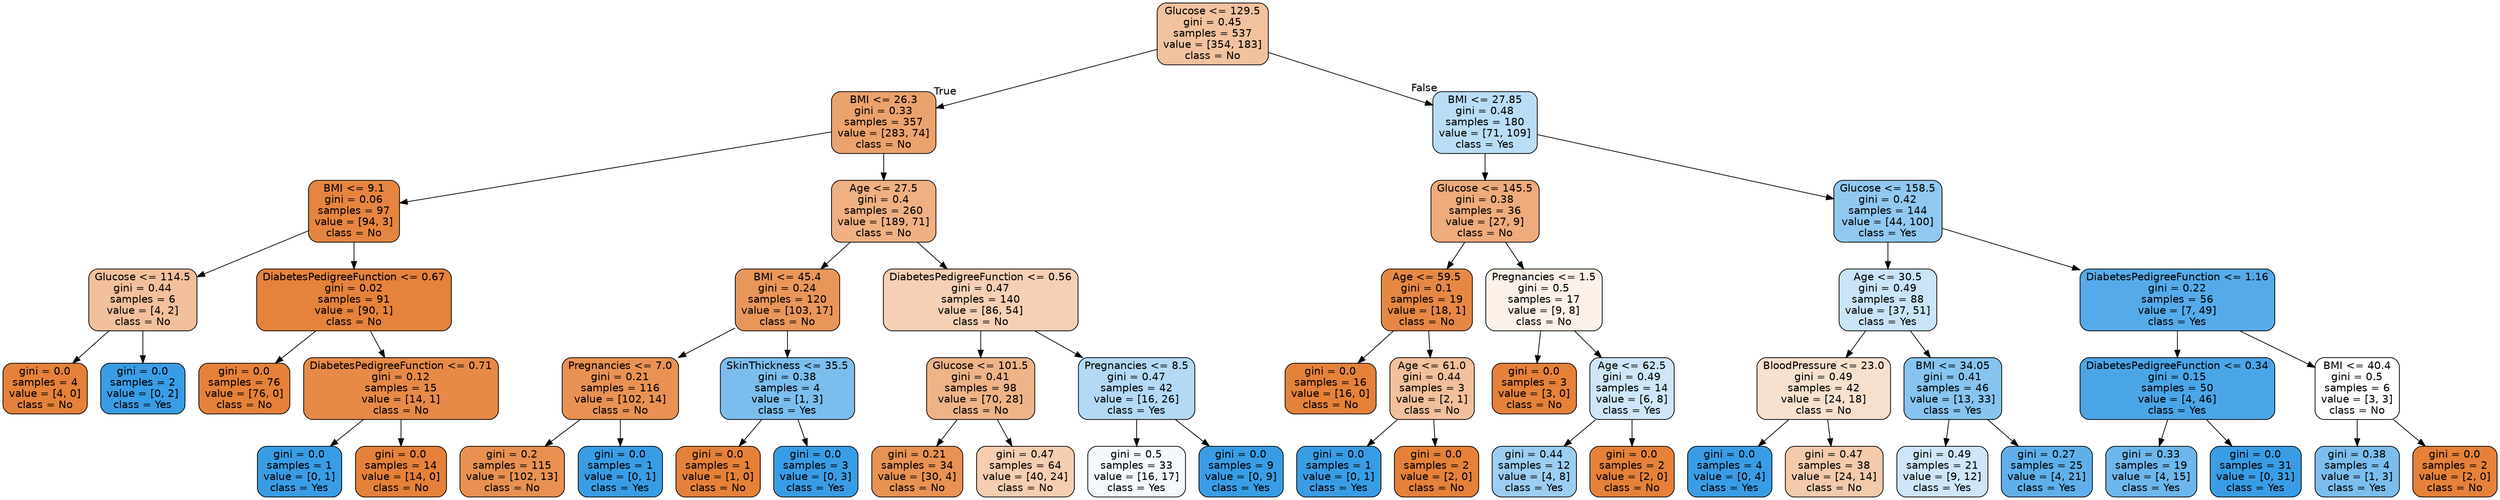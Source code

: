 digraph Tree {
node [shape=box, style="filled, rounded", color="black", fontname="helvetica"] ;
edge [fontname="helvetica"] ;
0 [label="Glucose <= 129.5\ngini = 0.45\nsamples = 537\nvalue = [354, 183]\nclass = No", fillcolor="#f2c29f"] ;
1 [label="BMI <= 26.3\ngini = 0.33\nsamples = 357\nvalue = [283, 74]\nclass = No", fillcolor="#eca26d"] ;
0 -> 1 [labeldistance=2.5, labelangle=45, headlabel="True"] ;
2 [label="BMI <= 9.1\ngini = 0.06\nsamples = 97\nvalue = [94, 3]\nclass = No", fillcolor="#e6853f"] ;
1 -> 2 ;
3 [label="Glucose <= 114.5\ngini = 0.44\nsamples = 6\nvalue = [4, 2]\nclass = No", fillcolor="#f2c09c"] ;
2 -> 3 ;
4 [label="gini = 0.0\nsamples = 4\nvalue = [4, 0]\nclass = No", fillcolor="#e58139"] ;
3 -> 4 ;
5 [label="gini = 0.0\nsamples = 2\nvalue = [0, 2]\nclass = Yes", fillcolor="#399de5"] ;
3 -> 5 ;
6 [label="DiabetesPedigreeFunction <= 0.67\ngini = 0.02\nsamples = 91\nvalue = [90, 1]\nclass = No", fillcolor="#e5823b"] ;
2 -> 6 ;
7 [label="gini = 0.0\nsamples = 76\nvalue = [76, 0]\nclass = No", fillcolor="#e58139"] ;
6 -> 7 ;
8 [label="DiabetesPedigreeFunction <= 0.71\ngini = 0.12\nsamples = 15\nvalue = [14, 1]\nclass = No", fillcolor="#e78a47"] ;
6 -> 8 ;
9 [label="gini = 0.0\nsamples = 1\nvalue = [0, 1]\nclass = Yes", fillcolor="#399de5"] ;
8 -> 9 ;
10 [label="gini = 0.0\nsamples = 14\nvalue = [14, 0]\nclass = No", fillcolor="#e58139"] ;
8 -> 10 ;
11 [label="Age <= 27.5\ngini = 0.4\nsamples = 260\nvalue = [189, 71]\nclass = No", fillcolor="#efb083"] ;
1 -> 11 ;
12 [label="BMI <= 45.4\ngini = 0.24\nsamples = 120\nvalue = [103, 17]\nclass = No", fillcolor="#e9965a"] ;
11 -> 12 ;
13 [label="Pregnancies <= 7.0\ngini = 0.21\nsamples = 116\nvalue = [102, 14]\nclass = No", fillcolor="#e99254"] ;
12 -> 13 ;
14 [label="gini = 0.2\nsamples = 115\nvalue = [102, 13]\nclass = No", fillcolor="#e89152"] ;
13 -> 14 ;
15 [label="gini = 0.0\nsamples = 1\nvalue = [0, 1]\nclass = Yes", fillcolor="#399de5"] ;
13 -> 15 ;
16 [label="SkinThickness <= 35.5\ngini = 0.38\nsamples = 4\nvalue = [1, 3]\nclass = Yes", fillcolor="#7bbeee"] ;
12 -> 16 ;
17 [label="gini = 0.0\nsamples = 1\nvalue = [1, 0]\nclass = No", fillcolor="#e58139"] ;
16 -> 17 ;
18 [label="gini = 0.0\nsamples = 3\nvalue = [0, 3]\nclass = Yes", fillcolor="#399de5"] ;
16 -> 18 ;
19 [label="DiabetesPedigreeFunction <= 0.56\ngini = 0.47\nsamples = 140\nvalue = [86, 54]\nclass = No", fillcolor="#f5d0b5"] ;
11 -> 19 ;
20 [label="Glucose <= 101.5\ngini = 0.41\nsamples = 98\nvalue = [70, 28]\nclass = No", fillcolor="#efb388"] ;
19 -> 20 ;
21 [label="gini = 0.21\nsamples = 34\nvalue = [30, 4]\nclass = No", fillcolor="#e89253"] ;
20 -> 21 ;
22 [label="gini = 0.47\nsamples = 64\nvalue = [40, 24]\nclass = No", fillcolor="#f5cdb0"] ;
20 -> 22 ;
23 [label="Pregnancies <= 8.5\ngini = 0.47\nsamples = 42\nvalue = [16, 26]\nclass = Yes", fillcolor="#b3d9f5"] ;
19 -> 23 ;
24 [label="gini = 0.5\nsamples = 33\nvalue = [16, 17]\nclass = Yes", fillcolor="#f3f9fd"] ;
23 -> 24 ;
25 [label="gini = 0.0\nsamples = 9\nvalue = [0, 9]\nclass = Yes", fillcolor="#399de5"] ;
23 -> 25 ;
26 [label="BMI <= 27.85\ngini = 0.48\nsamples = 180\nvalue = [71, 109]\nclass = Yes", fillcolor="#baddf6"] ;
0 -> 26 [labeldistance=2.5, labelangle=-45, headlabel="False"] ;
27 [label="Glucose <= 145.5\ngini = 0.38\nsamples = 36\nvalue = [27, 9]\nclass = No", fillcolor="#eeab7b"] ;
26 -> 27 ;
28 [label="Age <= 59.5\ngini = 0.1\nsamples = 19\nvalue = [18, 1]\nclass = No", fillcolor="#e68844"] ;
27 -> 28 ;
29 [label="gini = 0.0\nsamples = 16\nvalue = [16, 0]\nclass = No", fillcolor="#e58139"] ;
28 -> 29 ;
30 [label="Age <= 61.0\ngini = 0.44\nsamples = 3\nvalue = [2, 1]\nclass = No", fillcolor="#f2c09c"] ;
28 -> 30 ;
31 [label="gini = 0.0\nsamples = 1\nvalue = [0, 1]\nclass = Yes", fillcolor="#399de5"] ;
30 -> 31 ;
32 [label="gini = 0.0\nsamples = 2\nvalue = [2, 0]\nclass = No", fillcolor="#e58139"] ;
30 -> 32 ;
33 [label="Pregnancies <= 1.5\ngini = 0.5\nsamples = 17\nvalue = [9, 8]\nclass = No", fillcolor="#fcf1e9"] ;
27 -> 33 ;
34 [label="gini = 0.0\nsamples = 3\nvalue = [3, 0]\nclass = No", fillcolor="#e58139"] ;
33 -> 34 ;
35 [label="Age <= 62.5\ngini = 0.49\nsamples = 14\nvalue = [6, 8]\nclass = Yes", fillcolor="#cee6f8"] ;
33 -> 35 ;
36 [label="gini = 0.44\nsamples = 12\nvalue = [4, 8]\nclass = Yes", fillcolor="#9ccef2"] ;
35 -> 36 ;
37 [label="gini = 0.0\nsamples = 2\nvalue = [2, 0]\nclass = No", fillcolor="#e58139"] ;
35 -> 37 ;
38 [label="Glucose <= 158.5\ngini = 0.42\nsamples = 144\nvalue = [44, 100]\nclass = Yes", fillcolor="#90c8f0"] ;
26 -> 38 ;
39 [label="Age <= 30.5\ngini = 0.49\nsamples = 88\nvalue = [37, 51]\nclass = Yes", fillcolor="#c9e4f8"] ;
38 -> 39 ;
40 [label="BloodPressure <= 23.0\ngini = 0.49\nsamples = 42\nvalue = [24, 18]\nclass = No", fillcolor="#f8e0ce"] ;
39 -> 40 ;
41 [label="gini = 0.0\nsamples = 4\nvalue = [0, 4]\nclass = Yes", fillcolor="#399de5"] ;
40 -> 41 ;
42 [label="gini = 0.47\nsamples = 38\nvalue = [24, 14]\nclass = No", fillcolor="#f4caac"] ;
40 -> 42 ;
43 [label="BMI <= 34.05\ngini = 0.41\nsamples = 46\nvalue = [13, 33]\nclass = Yes", fillcolor="#87c4ef"] ;
39 -> 43 ;
44 [label="gini = 0.49\nsamples = 21\nvalue = [9, 12]\nclass = Yes", fillcolor="#cee6f8"] ;
43 -> 44 ;
45 [label="gini = 0.27\nsamples = 25\nvalue = [4, 21]\nclass = Yes", fillcolor="#5fb0ea"] ;
43 -> 45 ;
46 [label="DiabetesPedigreeFunction <= 1.16\ngini = 0.22\nsamples = 56\nvalue = [7, 49]\nclass = Yes", fillcolor="#55abe9"] ;
38 -> 46 ;
47 [label="DiabetesPedigreeFunction <= 0.34\ngini = 0.15\nsamples = 50\nvalue = [4, 46]\nclass = Yes", fillcolor="#4aa6e7"] ;
46 -> 47 ;
48 [label="gini = 0.33\nsamples = 19\nvalue = [4, 15]\nclass = Yes", fillcolor="#6eb7ec"] ;
47 -> 48 ;
49 [label="gini = 0.0\nsamples = 31\nvalue = [0, 31]\nclass = Yes", fillcolor="#399de5"] ;
47 -> 49 ;
50 [label="BMI <= 40.4\ngini = 0.5\nsamples = 6\nvalue = [3, 3]\nclass = No", fillcolor="#ffffff"] ;
46 -> 50 ;
51 [label="gini = 0.38\nsamples = 4\nvalue = [1, 3]\nclass = Yes", fillcolor="#7bbeee"] ;
50 -> 51 ;
52 [label="gini = 0.0\nsamples = 2\nvalue = [2, 0]\nclass = No", fillcolor="#e58139"] ;
50 -> 52 ;
}